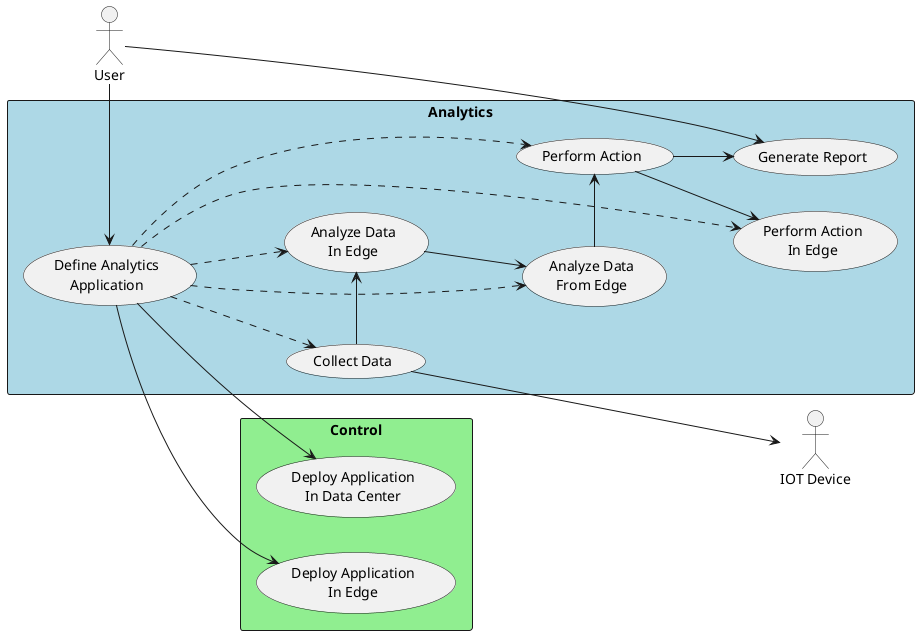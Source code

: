 @startuml

left to right direction

actor :User: as User
actor :IOT Device: as device


rectangle "Analytics" #lightBlue {
    UseCase UC1 as "Analyze Data\nFrom Edge"
    UseCase UC2 as "Analyze Data\nIn Edge"
    UseCase UC3 as "Collect Data"
    UseCase UC4 as "Perform Action"
    UseCase UC5 as "Perform Action\nIn Edge"
    UseCase UC6 as "Generate Report"
    UseCase UC7 as "Define Analytics\nApplication"
}

rectangle "Control" #lightgreen {
  UseCase UC10 as "Deploy Application\nIn Data Center"
  UseCase UC11 as "Deploy Application\nIn Edge"
}

UC3 ---> device
UC3 -> UC2
UC2 --> UC1
UC1 -> UC4
UC4 --> UC5
User -> UC6
User -> UC7
UC4 --> UC6
UC7 ..> UC3
UC7 ..> UC1
UC7 ..> UC2
UC7 ..> UC4
UC7 ..> UC5

UC7 --> UC10
UC7 --> UC11

@enduml
